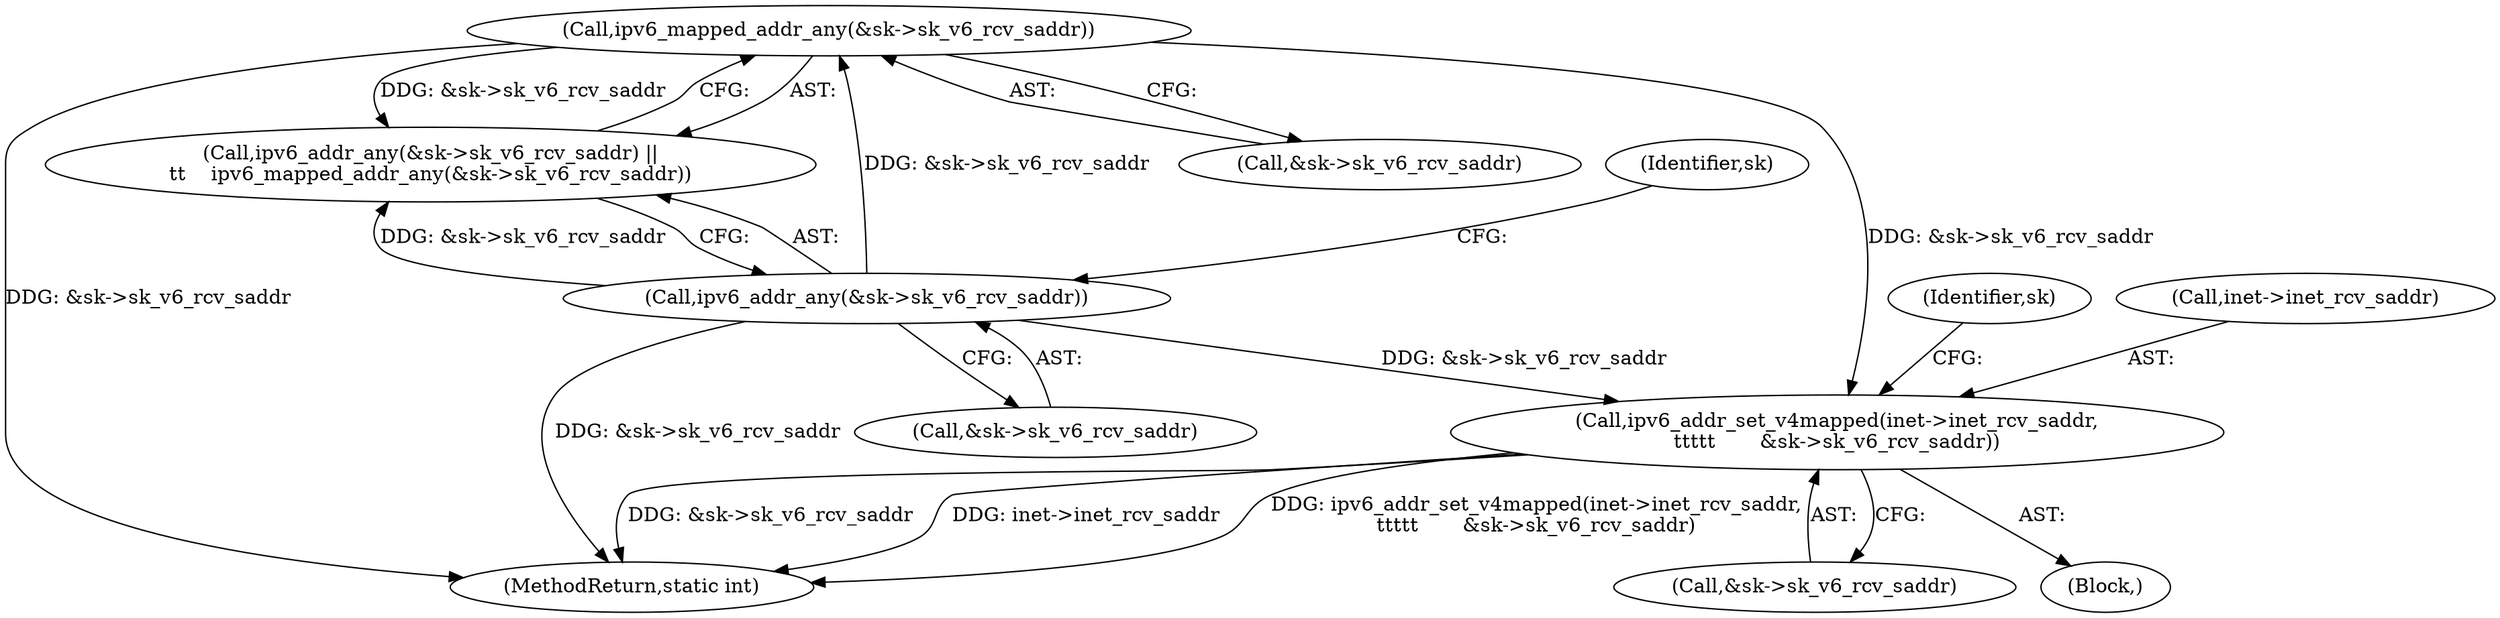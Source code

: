 digraph "0_linux_45f6fad84cc305103b28d73482b344d7f5b76f39_4@pointer" {
"1000333" [label="(Call,ipv6_addr_set_v4mapped(inet->inet_rcv_saddr,\n\t\t\t\t\t       &sk->sk_v6_rcv_saddr))"];
"1000327" [label="(Call,ipv6_mapped_addr_any(&sk->sk_v6_rcv_saddr))"];
"1000322" [label="(Call,ipv6_addr_any(&sk->sk_v6_rcv_saddr))"];
"1000333" [label="(Call,ipv6_addr_set_v4mapped(inet->inet_rcv_saddr,\n\t\t\t\t\t       &sk->sk_v6_rcv_saddr))"];
"1000332" [label="(Block,)"];
"1000322" [label="(Call,ipv6_addr_any(&sk->sk_v6_rcv_saddr))"];
"1000344" [label="(Identifier,sk)"];
"1000321" [label="(Call,ipv6_addr_any(&sk->sk_v6_rcv_saddr) ||\n\t\t    ipv6_mapped_addr_any(&sk->sk_v6_rcv_saddr))"];
"1000330" [label="(Identifier,sk)"];
"1000337" [label="(Call,&sk->sk_v6_rcv_saddr)"];
"1000597" [label="(MethodReturn,static int)"];
"1000323" [label="(Call,&sk->sk_v6_rcv_saddr)"];
"1000334" [label="(Call,inet->inet_rcv_saddr)"];
"1000328" [label="(Call,&sk->sk_v6_rcv_saddr)"];
"1000327" [label="(Call,ipv6_mapped_addr_any(&sk->sk_v6_rcv_saddr))"];
"1000333" -> "1000332"  [label="AST: "];
"1000333" -> "1000337"  [label="CFG: "];
"1000334" -> "1000333"  [label="AST: "];
"1000337" -> "1000333"  [label="AST: "];
"1000344" -> "1000333"  [label="CFG: "];
"1000333" -> "1000597"  [label="DDG: inet->inet_rcv_saddr"];
"1000333" -> "1000597"  [label="DDG: ipv6_addr_set_v4mapped(inet->inet_rcv_saddr,\n\t\t\t\t\t       &sk->sk_v6_rcv_saddr)"];
"1000333" -> "1000597"  [label="DDG: &sk->sk_v6_rcv_saddr"];
"1000327" -> "1000333"  [label="DDG: &sk->sk_v6_rcv_saddr"];
"1000322" -> "1000333"  [label="DDG: &sk->sk_v6_rcv_saddr"];
"1000327" -> "1000321"  [label="AST: "];
"1000327" -> "1000328"  [label="CFG: "];
"1000328" -> "1000327"  [label="AST: "];
"1000321" -> "1000327"  [label="CFG: "];
"1000327" -> "1000597"  [label="DDG: &sk->sk_v6_rcv_saddr"];
"1000327" -> "1000321"  [label="DDG: &sk->sk_v6_rcv_saddr"];
"1000322" -> "1000327"  [label="DDG: &sk->sk_v6_rcv_saddr"];
"1000322" -> "1000321"  [label="AST: "];
"1000322" -> "1000323"  [label="CFG: "];
"1000323" -> "1000322"  [label="AST: "];
"1000330" -> "1000322"  [label="CFG: "];
"1000321" -> "1000322"  [label="CFG: "];
"1000322" -> "1000597"  [label="DDG: &sk->sk_v6_rcv_saddr"];
"1000322" -> "1000321"  [label="DDG: &sk->sk_v6_rcv_saddr"];
}
